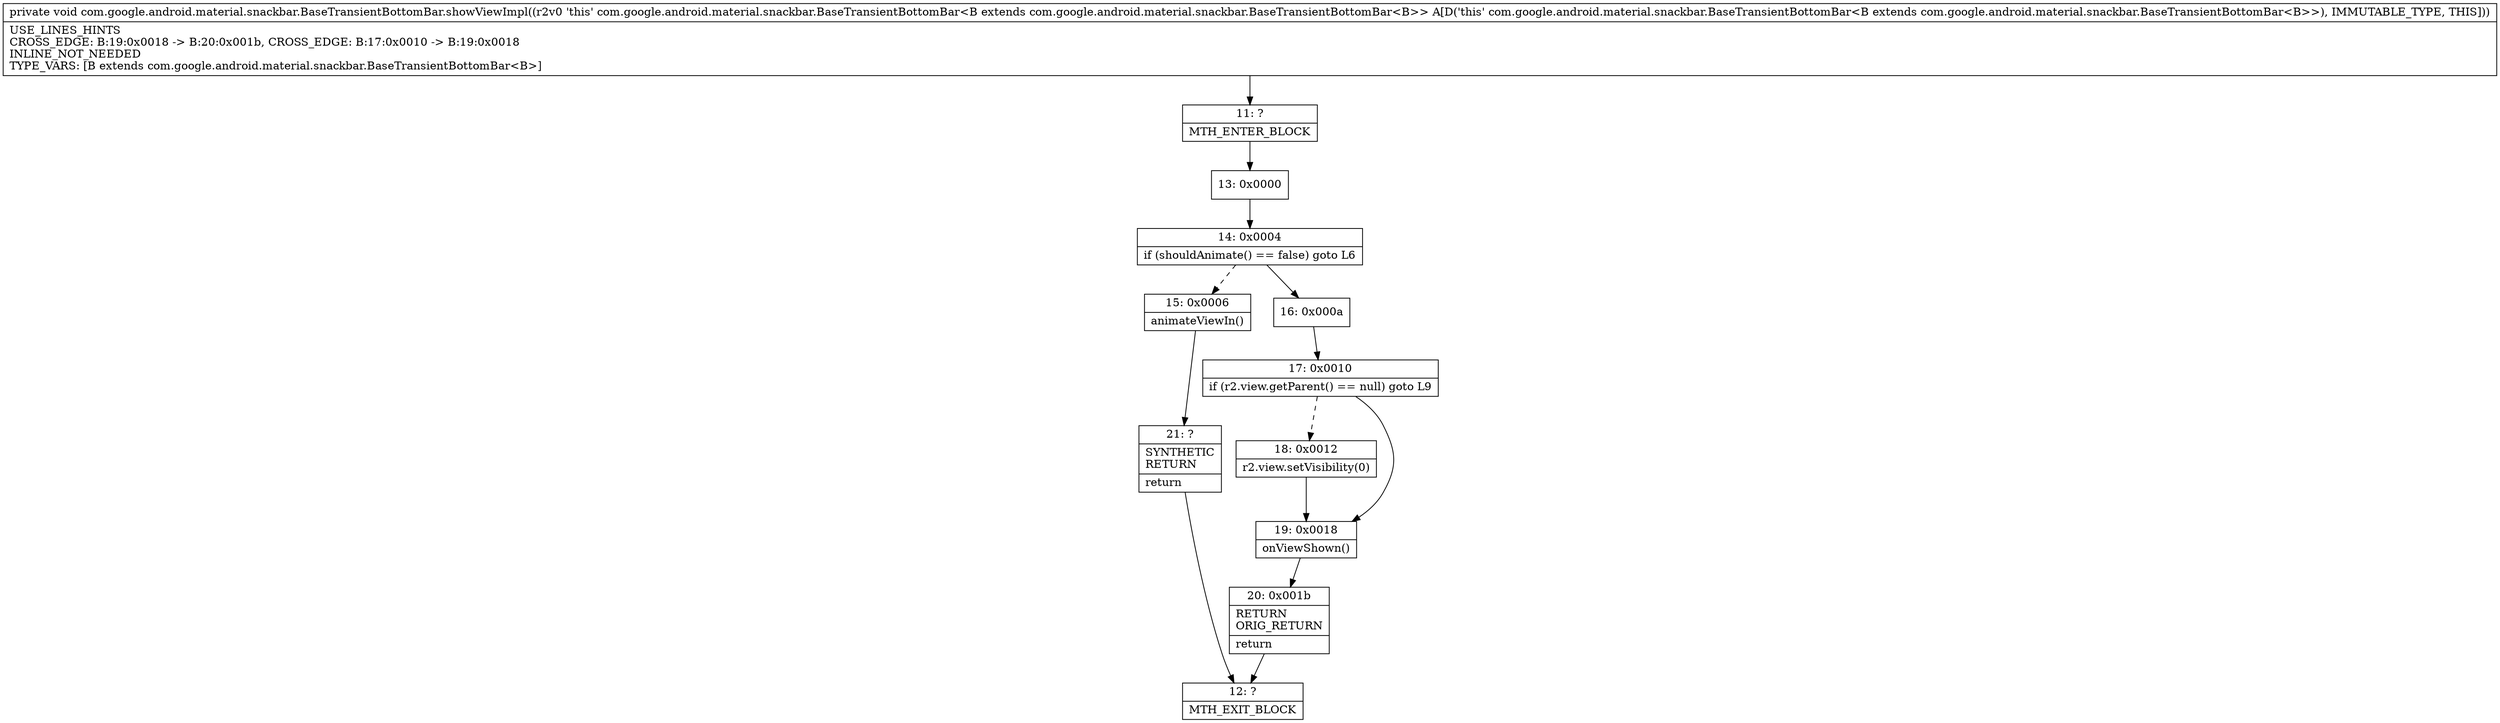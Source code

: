 digraph "CFG forcom.google.android.material.snackbar.BaseTransientBottomBar.showViewImpl()V" {
Node_11 [shape=record,label="{11\:\ ?|MTH_ENTER_BLOCK\l}"];
Node_13 [shape=record,label="{13\:\ 0x0000}"];
Node_14 [shape=record,label="{14\:\ 0x0004|if (shouldAnimate() == false) goto L6\l}"];
Node_15 [shape=record,label="{15\:\ 0x0006|animateViewIn()\l}"];
Node_21 [shape=record,label="{21\:\ ?|SYNTHETIC\lRETURN\l|return\l}"];
Node_12 [shape=record,label="{12\:\ ?|MTH_EXIT_BLOCK\l}"];
Node_16 [shape=record,label="{16\:\ 0x000a}"];
Node_17 [shape=record,label="{17\:\ 0x0010|if (r2.view.getParent() == null) goto L9\l}"];
Node_18 [shape=record,label="{18\:\ 0x0012|r2.view.setVisibility(0)\l}"];
Node_19 [shape=record,label="{19\:\ 0x0018|onViewShown()\l}"];
Node_20 [shape=record,label="{20\:\ 0x001b|RETURN\lORIG_RETURN\l|return\l}"];
MethodNode[shape=record,label="{private void com.google.android.material.snackbar.BaseTransientBottomBar.showViewImpl((r2v0 'this' com.google.android.material.snackbar.BaseTransientBottomBar\<B extends com.google.android.material.snackbar.BaseTransientBottomBar\<B\>\> A[D('this' com.google.android.material.snackbar.BaseTransientBottomBar\<B extends com.google.android.material.snackbar.BaseTransientBottomBar\<B\>\>), IMMUTABLE_TYPE, THIS]))  | USE_LINES_HINTS\lCROSS_EDGE: B:19:0x0018 \-\> B:20:0x001b, CROSS_EDGE: B:17:0x0010 \-\> B:19:0x0018\lINLINE_NOT_NEEDED\lTYPE_VARS: [B extends com.google.android.material.snackbar.BaseTransientBottomBar\<B\>]\l}"];
MethodNode -> Node_11;Node_11 -> Node_13;
Node_13 -> Node_14;
Node_14 -> Node_15[style=dashed];
Node_14 -> Node_16;
Node_15 -> Node_21;
Node_21 -> Node_12;
Node_16 -> Node_17;
Node_17 -> Node_18[style=dashed];
Node_17 -> Node_19;
Node_18 -> Node_19;
Node_19 -> Node_20;
Node_20 -> Node_12;
}

